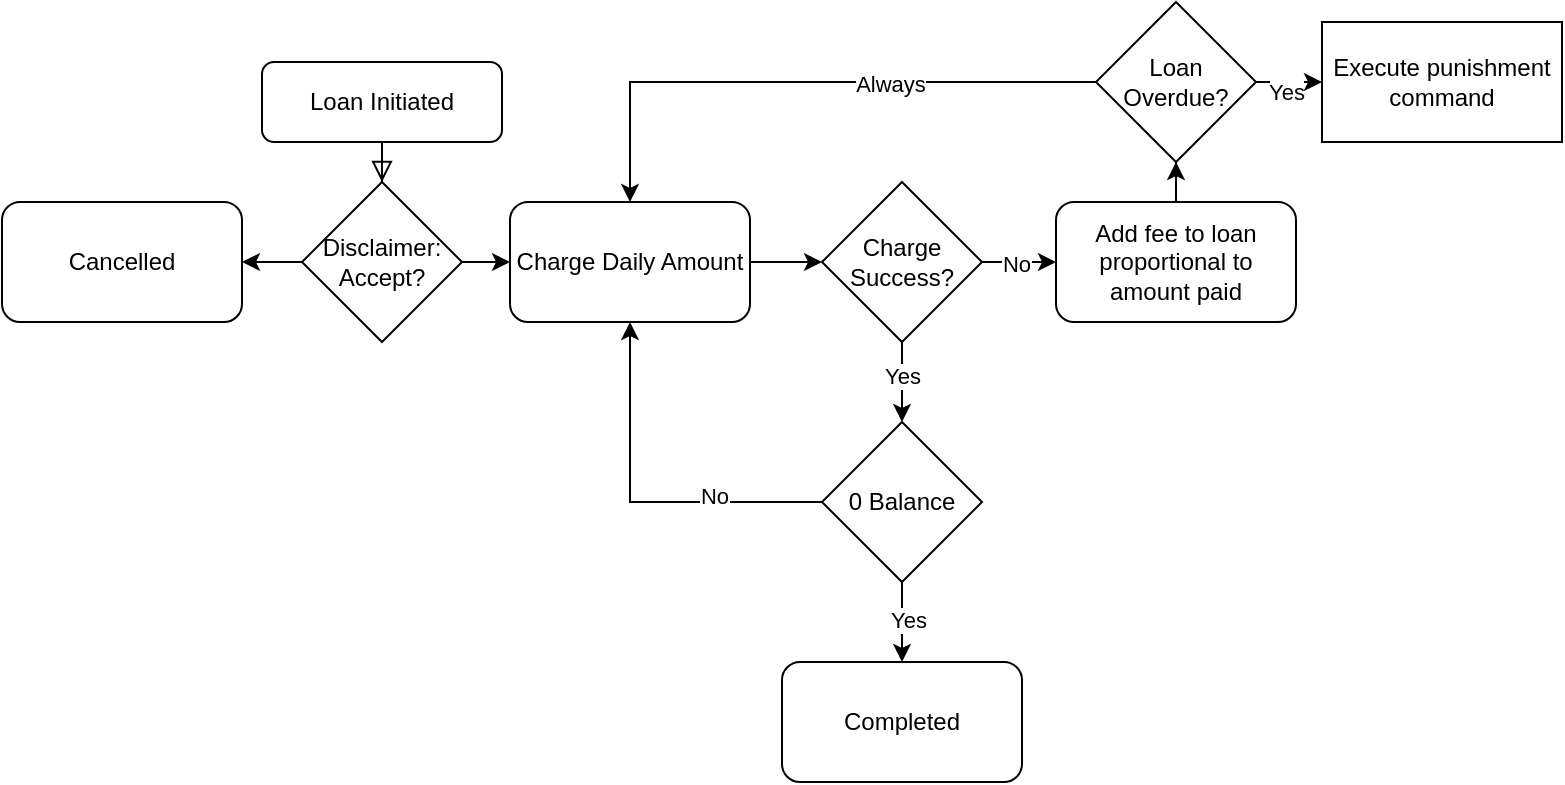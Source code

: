 <mxfile version="21.6.8" type="device">
  <diagram id="C5RBs43oDa-KdzZeNtuy" name="Page-1">
    <mxGraphModel dx="794" dy="453" grid="1" gridSize="10" guides="1" tooltips="1" connect="1" arrows="1" fold="1" page="1" pageScale="1" pageWidth="827" pageHeight="1169" math="0" shadow="0">
      <root>
        <mxCell id="WIyWlLk6GJQsqaUBKTNV-0" />
        <mxCell id="WIyWlLk6GJQsqaUBKTNV-1" parent="WIyWlLk6GJQsqaUBKTNV-0" />
        <mxCell id="WIyWlLk6GJQsqaUBKTNV-2" value="" style="rounded=0;html=1;jettySize=auto;orthogonalLoop=1;fontSize=11;endArrow=block;endFill=0;endSize=8;strokeWidth=1;shadow=0;labelBackgroundColor=none;edgeStyle=orthogonalEdgeStyle;" parent="WIyWlLk6GJQsqaUBKTNV-1" source="WIyWlLk6GJQsqaUBKTNV-3" target="Quc4kyo9P6n9TladqpNe-5" edge="1">
          <mxGeometry relative="1" as="geometry">
            <mxPoint x="220" y="100" as="targetPoint" />
          </mxGeometry>
        </mxCell>
        <mxCell id="WIyWlLk6GJQsqaUBKTNV-3" value="Loan Initiated" style="rounded=1;whiteSpace=wrap;html=1;fontSize=12;glass=0;strokeWidth=1;shadow=0;" parent="WIyWlLk6GJQsqaUBKTNV-1" vertex="1">
          <mxGeometry x="170" y="40" width="120" height="40" as="geometry" />
        </mxCell>
        <mxCell id="Quc4kyo9P6n9TladqpNe-11" value="" style="edgeStyle=orthogonalEdgeStyle;rounded=0;orthogonalLoop=1;jettySize=auto;html=1;" edge="1" parent="WIyWlLk6GJQsqaUBKTNV-1" source="Quc4kyo9P6n9TladqpNe-5" target="Quc4kyo9P6n9TladqpNe-10">
          <mxGeometry relative="1" as="geometry" />
        </mxCell>
        <mxCell id="Quc4kyo9P6n9TladqpNe-15" value="" style="edgeStyle=orthogonalEdgeStyle;rounded=0;orthogonalLoop=1;jettySize=auto;html=1;entryX=0;entryY=0.5;entryDx=0;entryDy=0;" edge="1" parent="WIyWlLk6GJQsqaUBKTNV-1" source="Quc4kyo9P6n9TladqpNe-5" target="Quc4kyo9P6n9TladqpNe-19">
          <mxGeometry relative="1" as="geometry">
            <mxPoint x="320" y="140" as="targetPoint" />
          </mxGeometry>
        </mxCell>
        <mxCell id="Quc4kyo9P6n9TladqpNe-5" value="Disclaimer: Accept?" style="rhombus;whiteSpace=wrap;html=1;" vertex="1" parent="WIyWlLk6GJQsqaUBKTNV-1">
          <mxGeometry x="190" y="100" width="80" height="80" as="geometry" />
        </mxCell>
        <mxCell id="Quc4kyo9P6n9TladqpNe-10" value="Cancelled" style="rounded=1;whiteSpace=wrap;html=1;" vertex="1" parent="WIyWlLk6GJQsqaUBKTNV-1">
          <mxGeometry x="40" y="110" width="120" height="60" as="geometry" />
        </mxCell>
        <mxCell id="Quc4kyo9P6n9TladqpNe-22" value="" style="edgeStyle=orthogonalEdgeStyle;rounded=0;orthogonalLoop=1;jettySize=auto;html=1;entryX=0;entryY=0.5;entryDx=0;entryDy=0;" edge="1" parent="WIyWlLk6GJQsqaUBKTNV-1" source="Quc4kyo9P6n9TladqpNe-19" target="Quc4kyo9P6n9TladqpNe-21">
          <mxGeometry relative="1" as="geometry" />
        </mxCell>
        <mxCell id="Quc4kyo9P6n9TladqpNe-19" value="Charge Daily Amount" style="whiteSpace=wrap;html=1;rounded=1;" vertex="1" parent="WIyWlLk6GJQsqaUBKTNV-1">
          <mxGeometry x="294" y="110" width="120" height="60" as="geometry" />
        </mxCell>
        <mxCell id="Quc4kyo9P6n9TladqpNe-29" style="edgeStyle=orthogonalEdgeStyle;rounded=0;orthogonalLoop=1;jettySize=auto;html=1;exitX=0.5;exitY=1;exitDx=0;exitDy=0;entryX=0.5;entryY=0;entryDx=0;entryDy=0;" edge="1" parent="WIyWlLk6GJQsqaUBKTNV-1" source="Quc4kyo9P6n9TladqpNe-21" target="Quc4kyo9P6n9TladqpNe-25">
          <mxGeometry relative="1" as="geometry" />
        </mxCell>
        <mxCell id="Quc4kyo9P6n9TladqpNe-30" value="Yes" style="edgeLabel;html=1;align=center;verticalAlign=middle;resizable=0;points=[];" vertex="1" connectable="0" parent="Quc4kyo9P6n9TladqpNe-29">
          <mxGeometry x="-0.15" relative="1" as="geometry">
            <mxPoint as="offset" />
          </mxGeometry>
        </mxCell>
        <mxCell id="Quc4kyo9P6n9TladqpNe-39" style="edgeStyle=orthogonalEdgeStyle;rounded=0;orthogonalLoop=1;jettySize=auto;html=1;exitX=1;exitY=0.5;exitDx=0;exitDy=0;entryX=0;entryY=0.5;entryDx=0;entryDy=0;" edge="1" parent="WIyWlLk6GJQsqaUBKTNV-1" source="Quc4kyo9P6n9TladqpNe-21" target="Quc4kyo9P6n9TladqpNe-35">
          <mxGeometry relative="1" as="geometry" />
        </mxCell>
        <mxCell id="Quc4kyo9P6n9TladqpNe-40" value="No" style="edgeLabel;html=1;align=center;verticalAlign=middle;resizable=0;points=[];" vertex="1" connectable="0" parent="Quc4kyo9P6n9TladqpNe-39">
          <mxGeometry x="-0.083" y="-1" relative="1" as="geometry">
            <mxPoint as="offset" />
          </mxGeometry>
        </mxCell>
        <mxCell id="Quc4kyo9P6n9TladqpNe-21" value="Charge Success?" style="rhombus;whiteSpace=wrap;html=1;rounded=0;" vertex="1" parent="WIyWlLk6GJQsqaUBKTNV-1">
          <mxGeometry x="450" y="100" width="80" height="80" as="geometry" />
        </mxCell>
        <mxCell id="Quc4kyo9P6n9TladqpNe-28" style="edgeStyle=orthogonalEdgeStyle;rounded=0;orthogonalLoop=1;jettySize=auto;html=1;exitX=0;exitY=0.5;exitDx=0;exitDy=0;entryX=0.5;entryY=1;entryDx=0;entryDy=0;" edge="1" parent="WIyWlLk6GJQsqaUBKTNV-1" source="Quc4kyo9P6n9TladqpNe-25" target="Quc4kyo9P6n9TladqpNe-19">
          <mxGeometry relative="1" as="geometry" />
        </mxCell>
        <mxCell id="Quc4kyo9P6n9TladqpNe-31" value="No" style="edgeLabel;html=1;align=center;verticalAlign=middle;resizable=0;points=[];" vertex="1" connectable="0" parent="Quc4kyo9P6n9TladqpNe-28">
          <mxGeometry x="-0.415" y="-3" relative="1" as="geometry">
            <mxPoint as="offset" />
          </mxGeometry>
        </mxCell>
        <mxCell id="Quc4kyo9P6n9TladqpNe-33" value="" style="edgeStyle=orthogonalEdgeStyle;rounded=0;orthogonalLoop=1;jettySize=auto;html=1;" edge="1" parent="WIyWlLk6GJQsqaUBKTNV-1" source="Quc4kyo9P6n9TladqpNe-25" target="Quc4kyo9P6n9TladqpNe-32">
          <mxGeometry relative="1" as="geometry" />
        </mxCell>
        <mxCell id="Quc4kyo9P6n9TladqpNe-34" value="Yes" style="edgeLabel;html=1;align=center;verticalAlign=middle;resizable=0;points=[];" vertex="1" connectable="0" parent="Quc4kyo9P6n9TladqpNe-33">
          <mxGeometry x="-0.05" y="3" relative="1" as="geometry">
            <mxPoint as="offset" />
          </mxGeometry>
        </mxCell>
        <mxCell id="Quc4kyo9P6n9TladqpNe-25" value="0 Balance" style="rhombus;whiteSpace=wrap;html=1;rounded=0;" vertex="1" parent="WIyWlLk6GJQsqaUBKTNV-1">
          <mxGeometry x="450" y="220" width="80" height="80" as="geometry" />
        </mxCell>
        <mxCell id="Quc4kyo9P6n9TladqpNe-32" value="Completed" style="rounded=1;whiteSpace=wrap;html=1;" vertex="1" parent="WIyWlLk6GJQsqaUBKTNV-1">
          <mxGeometry x="430" y="340" width="120" height="60" as="geometry" />
        </mxCell>
        <mxCell id="Quc4kyo9P6n9TladqpNe-42" value="" style="edgeStyle=orthogonalEdgeStyle;rounded=0;orthogonalLoop=1;jettySize=auto;html=1;" edge="1" parent="WIyWlLk6GJQsqaUBKTNV-1" source="Quc4kyo9P6n9TladqpNe-35" target="Quc4kyo9P6n9TladqpNe-41">
          <mxGeometry relative="1" as="geometry" />
        </mxCell>
        <mxCell id="Quc4kyo9P6n9TladqpNe-35" value="Add fee to loan proportional to amount paid" style="whiteSpace=wrap;html=1;rounded=1;" vertex="1" parent="WIyWlLk6GJQsqaUBKTNV-1">
          <mxGeometry x="567" y="110" width="120" height="60" as="geometry" />
        </mxCell>
        <mxCell id="Quc4kyo9P6n9TladqpNe-44" value="" style="edgeStyle=orthogonalEdgeStyle;rounded=0;orthogonalLoop=1;jettySize=auto;html=1;" edge="1" parent="WIyWlLk6GJQsqaUBKTNV-1" source="Quc4kyo9P6n9TladqpNe-41" target="Quc4kyo9P6n9TladqpNe-43">
          <mxGeometry relative="1" as="geometry" />
        </mxCell>
        <mxCell id="Quc4kyo9P6n9TladqpNe-45" value="Yes" style="edgeLabel;html=1;align=center;verticalAlign=middle;resizable=0;points=[];" vertex="1" connectable="0" parent="Quc4kyo9P6n9TladqpNe-44">
          <mxGeometry x="-0.383" y="-5" relative="1" as="geometry">
            <mxPoint as="offset" />
          </mxGeometry>
        </mxCell>
        <mxCell id="Quc4kyo9P6n9TladqpNe-46" style="edgeStyle=orthogonalEdgeStyle;rounded=0;orthogonalLoop=1;jettySize=auto;html=1;exitX=0;exitY=0.5;exitDx=0;exitDy=0;" edge="1" parent="WIyWlLk6GJQsqaUBKTNV-1" source="Quc4kyo9P6n9TladqpNe-41" target="Quc4kyo9P6n9TladqpNe-19">
          <mxGeometry relative="1" as="geometry" />
        </mxCell>
        <mxCell id="Quc4kyo9P6n9TladqpNe-47" value="Always" style="edgeLabel;html=1;align=center;verticalAlign=middle;resizable=0;points=[];" vertex="1" connectable="0" parent="Quc4kyo9P6n9TladqpNe-46">
          <mxGeometry x="-0.288" y="1" relative="1" as="geometry">
            <mxPoint x="1" as="offset" />
          </mxGeometry>
        </mxCell>
        <mxCell id="Quc4kyo9P6n9TladqpNe-41" value="Loan Overdue?" style="rhombus;whiteSpace=wrap;html=1;rounded=0;" vertex="1" parent="WIyWlLk6GJQsqaUBKTNV-1">
          <mxGeometry x="587" y="10" width="80" height="80" as="geometry" />
        </mxCell>
        <mxCell id="Quc4kyo9P6n9TladqpNe-43" value="Execute punishment command" style="whiteSpace=wrap;html=1;rounded=0;" vertex="1" parent="WIyWlLk6GJQsqaUBKTNV-1">
          <mxGeometry x="700" y="20" width="120" height="60" as="geometry" />
        </mxCell>
      </root>
    </mxGraphModel>
  </diagram>
</mxfile>
